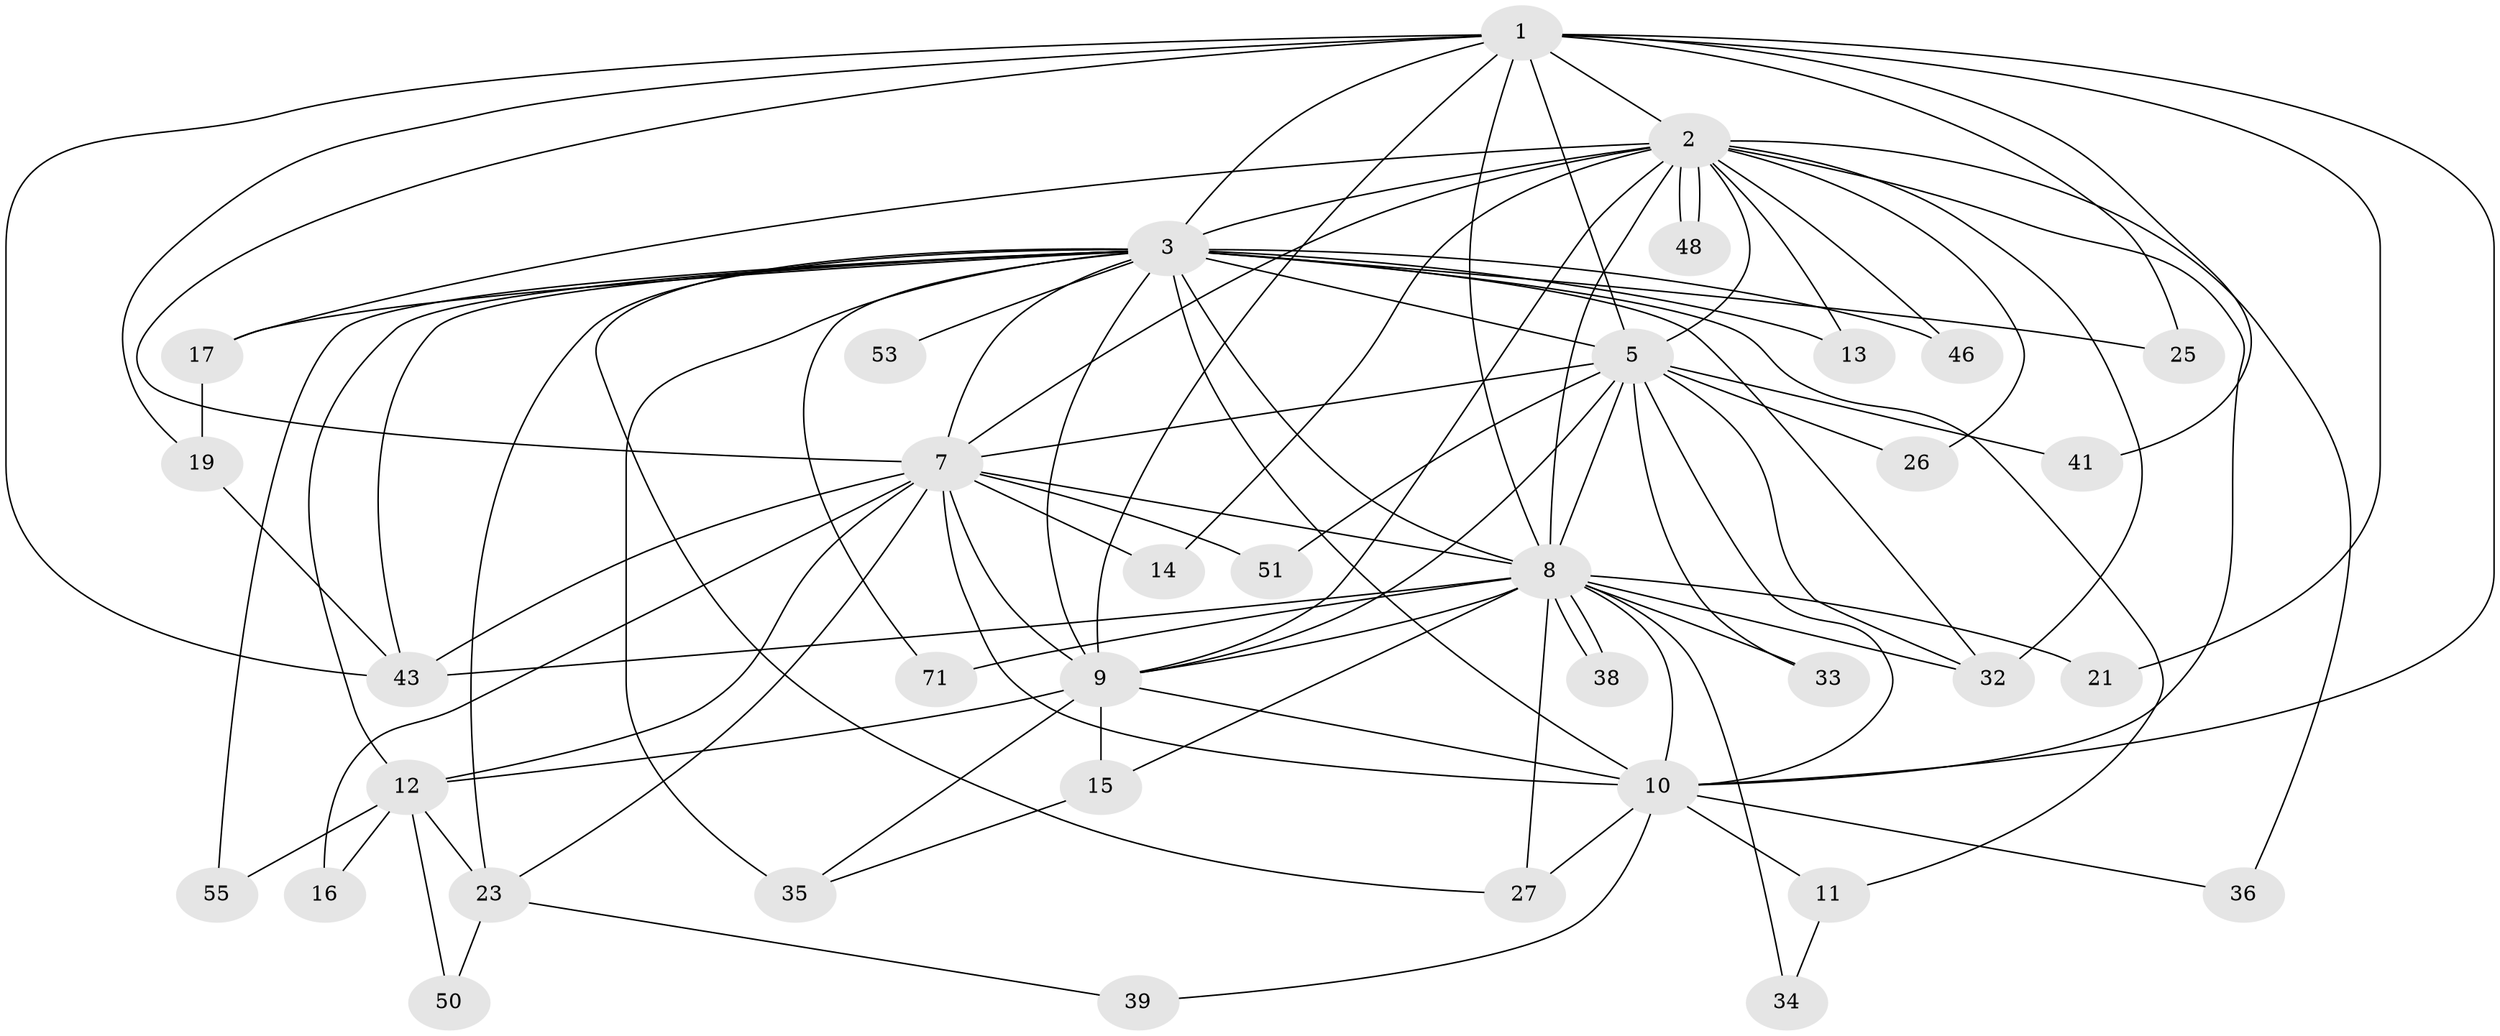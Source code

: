 // original degree distribution, {16: 0.02702702702702703, 25: 0.02702702702702703, 20: 0.013513513513513514, 19: 0.02702702702702703, 17: 0.013513513513513514, 12: 0.013513513513513514, 14: 0.013513513513513514, 3: 0.16216216216216217, 7: 0.013513513513513514, 2: 0.581081081081081, 4: 0.08108108108108109, 5: 0.02702702702702703}
// Generated by graph-tools (version 1.1) at 2025/14/03/09/25 04:14:19]
// undirected, 37 vertices, 94 edges
graph export_dot {
graph [start="1"]
  node [color=gray90,style=filled];
  1;
  2 [super="+30+20+62+59"];
  3 [super="+52+65+4+37+6+22"];
  5 [super="+18"];
  7 [super="+72+63"];
  8 [super="+24"];
  9;
  10 [super="+45+64+74+29"];
  11;
  12;
  13;
  14;
  15;
  16;
  17;
  19;
  21 [super="+31"];
  23 [super="+42+28"];
  25;
  26;
  27;
  32 [super="+40"];
  33;
  34;
  35 [super="+70"];
  36;
  38;
  39;
  41;
  43 [super="+66+58+49"];
  46;
  48;
  50;
  51;
  53;
  55;
  71;
  1 -- 2;
  1 -- 3 [weight=3];
  1 -- 5;
  1 -- 7;
  1 -- 8;
  1 -- 9;
  1 -- 10 [weight=2];
  1 -- 19;
  1 -- 21 [weight=2];
  1 -- 25;
  1 -- 41;
  1 -- 43;
  2 -- 3 [weight=6];
  2 -- 5 [weight=3];
  2 -- 7;
  2 -- 8 [weight=2];
  2 -- 9;
  2 -- 10;
  2 -- 13;
  2 -- 14;
  2 -- 17;
  2 -- 26;
  2 -- 32;
  2 -- 36;
  2 -- 46;
  2 -- 48;
  2 -- 48;
  3 -- 5 [weight=4];
  3 -- 7 [weight=4];
  3 -- 8 [weight=7];
  3 -- 9 [weight=3];
  3 -- 10 [weight=4];
  3 -- 11;
  3 -- 53 [weight=2];
  3 -- 23 [weight=3];
  3 -- 32;
  3 -- 43 [weight=2];
  3 -- 71;
  3 -- 27;
  3 -- 35 [weight=2];
  3 -- 55;
  3 -- 13;
  3 -- 46;
  3 -- 17;
  3 -- 25;
  3 -- 12;
  5 -- 7 [weight=2];
  5 -- 8 [weight=2];
  5 -- 9;
  5 -- 10;
  5 -- 26;
  5 -- 32;
  5 -- 33;
  5 -- 41;
  5 -- 51;
  7 -- 8;
  7 -- 9;
  7 -- 10;
  7 -- 12;
  7 -- 14;
  7 -- 16;
  7 -- 51;
  7 -- 23;
  7 -- 43;
  8 -- 9;
  8 -- 10 [weight=2];
  8 -- 15;
  8 -- 21;
  8 -- 27;
  8 -- 33;
  8 -- 34;
  8 -- 38;
  8 -- 38;
  8 -- 43 [weight=2];
  8 -- 71;
  8 -- 32;
  9 -- 10;
  9 -- 12;
  9 -- 15;
  9 -- 35;
  10 -- 11;
  10 -- 27;
  10 -- 36;
  10 -- 39;
  11 -- 34;
  12 -- 16;
  12 -- 23;
  12 -- 50;
  12 -- 55;
  15 -- 35;
  17 -- 19;
  19 -- 43;
  23 -- 39;
  23 -- 50;
}
